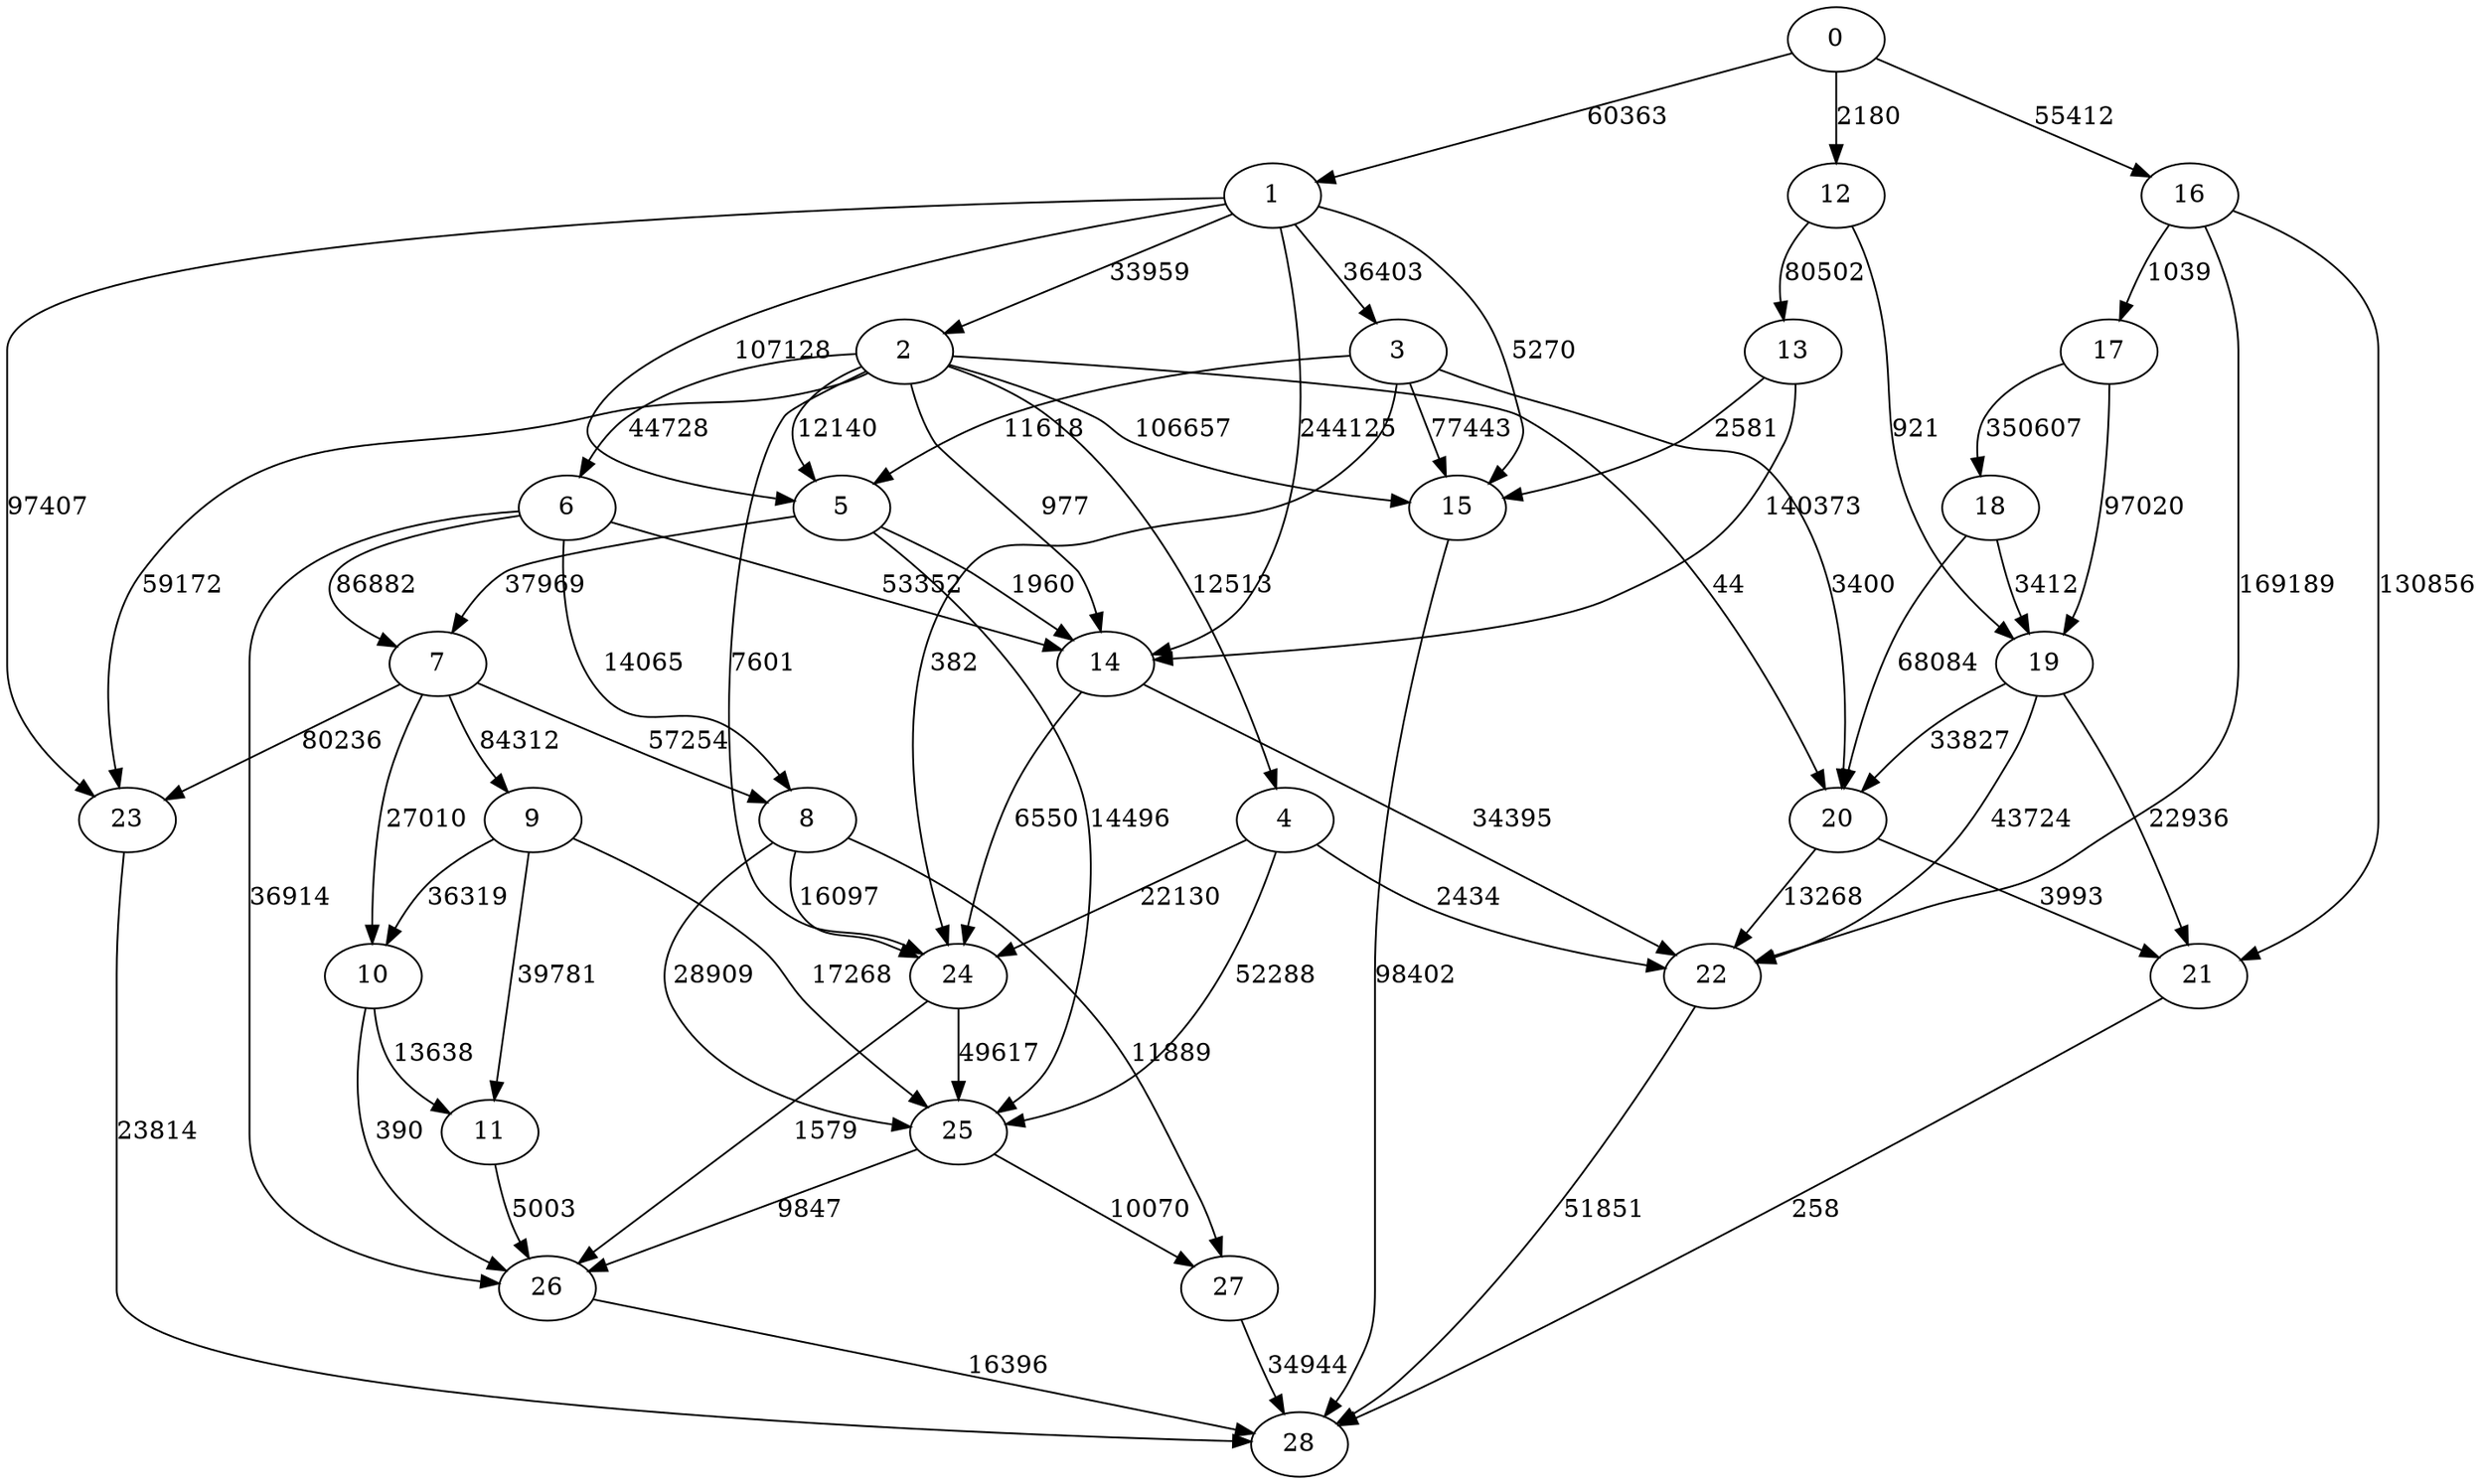 digraph big {
0 -> 1 [ label = 60363 ];
0 -> 12 [ label = 2180 ];
0 -> 16 [ label = 55412 ];
1 -> 2 [ label = 33959 ];
1 -> 3 [ label = 36403 ];
1 -> 5 [ label = 107128 ];
1 -> 14 [ label = 244125 ];
1 -> 15 [ label = 5270 ];
1 -> 23 [ label = 97407 ];
2 -> 4 [ label = 12513 ];
2 -> 5 [ label = 12140 ];
2 -> 6 [ label = 44728 ];
2 -> 14 [ label = 977 ];
2 -> 15 [ label = 106657 ];
2 -> 20 [ label = 44 ];
2 -> 23 [ label = 59172 ];
2 -> 24 [ label = 7601 ];
3 -> 5 [ label = 11618 ];
3 -> 15 [ label = 77443 ];
3 -> 20 [ label = 3400 ];
3 -> 24 [ label = 382 ];
4 -> 22 [ label = 2434 ];
4 -> 24 [ label = 22130 ];
4 -> 25 [ label = 52288 ];
5 -> 7 [ label = 37969 ];
5 -> 14 [ label = 1960 ];
5 -> 25 [ label = 14496 ];
6 -> 7 [ label = 86882 ];
6 -> 8 [ label = 14065 ];
6 -> 14 [ label = 53352 ];
6 -> 26 [ label = 36914 ];
7 -> 8 [ label = 57254 ];
7 -> 9 [ label = 84312 ];
7 -> 10 [ label = 27010 ];
7 -> 23 [ label = 80236 ];
8 -> 24 [ label = 16097 ];
8 -> 25 [ label = 28909 ];
8 -> 27 [ label = 11889 ];
9 -> 10 [ label = 36319 ];
9 -> 11 [ label = 39781 ];
9 -> 25 [ label = 17268 ];
10 -> 11 [ label = 13638 ];
10 -> 26 [ label = 390 ];
11 -> 26 [ label = 5003 ];
12 -> 13 [ label = 80502 ];
12 -> 19 [ label = 921 ];
13 -> 14 [ label = 140373 ];
13 -> 15 [ label = 2581 ];
14 -> 22 [ label = 34395 ];
14 -> 24 [ label = 6550 ];
15 -> 28 [ label = 98402 ];
16 -> 17 [ label = 1039 ];
16 -> 21 [ label = 130856 ];
16 -> 22 [ label = 169189 ];
17 -> 18 [ label = 350607 ];
17 -> 19 [ label = 97020 ];
18 -> 19 [ label = 3412 ];
18 -> 20 [ label = 68084 ];
19 -> 20 [ label = 33827 ];
19 -> 21 [ label = 22936 ];
19 -> 22 [ label = 43724 ];
20 -> 21 [ label = 3993 ];
20 -> 22 [ label = 13268 ];
21 -> 28 [ label = 258 ];
22 -> 28 [ label = 51851 ];
23 -> 28 [ label = 23814 ];
24 -> 25 [ label = 49617 ];
24 -> 26 [ label = 1579 ];
25 -> 26 [ label = 9847 ];
25 -> 27 [ label = 10070 ];
26 -> 28 [ label = 16396 ];
27 -> 28 [ label = 34944 ];
 }

